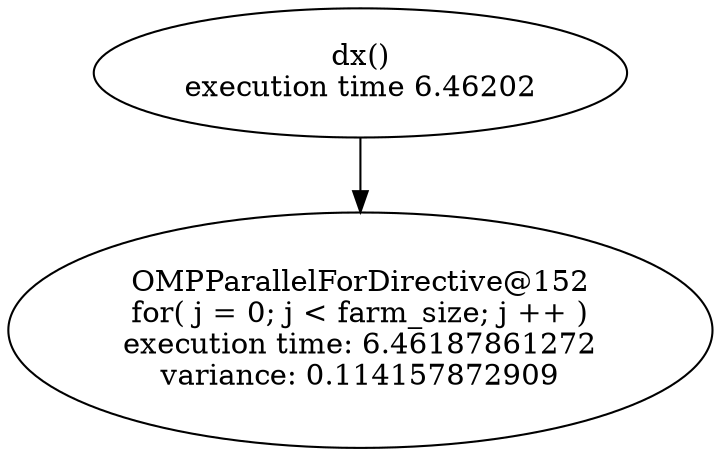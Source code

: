 digraph G {
	node [label="\N"];
	graph [bb="0,0,338,212"];
	150 [label="dx()\nexecution time 6.46202", root=150, pos="169,181", width="3.5556", height="0.86111"];
	152 [label="OMPParallelForDirective@152\nfor( j = 0; j < farm_size; j ++ )\nexecution time: 6.46187861272\nvariance: 0.114157872909", root=150, pos="169,57", width="4.6944", height="1.5694"];
	150 -> 152 [pos="e,169,113.87 169,149.71 169,141.79 169,132.97 169,124.01"];
}
